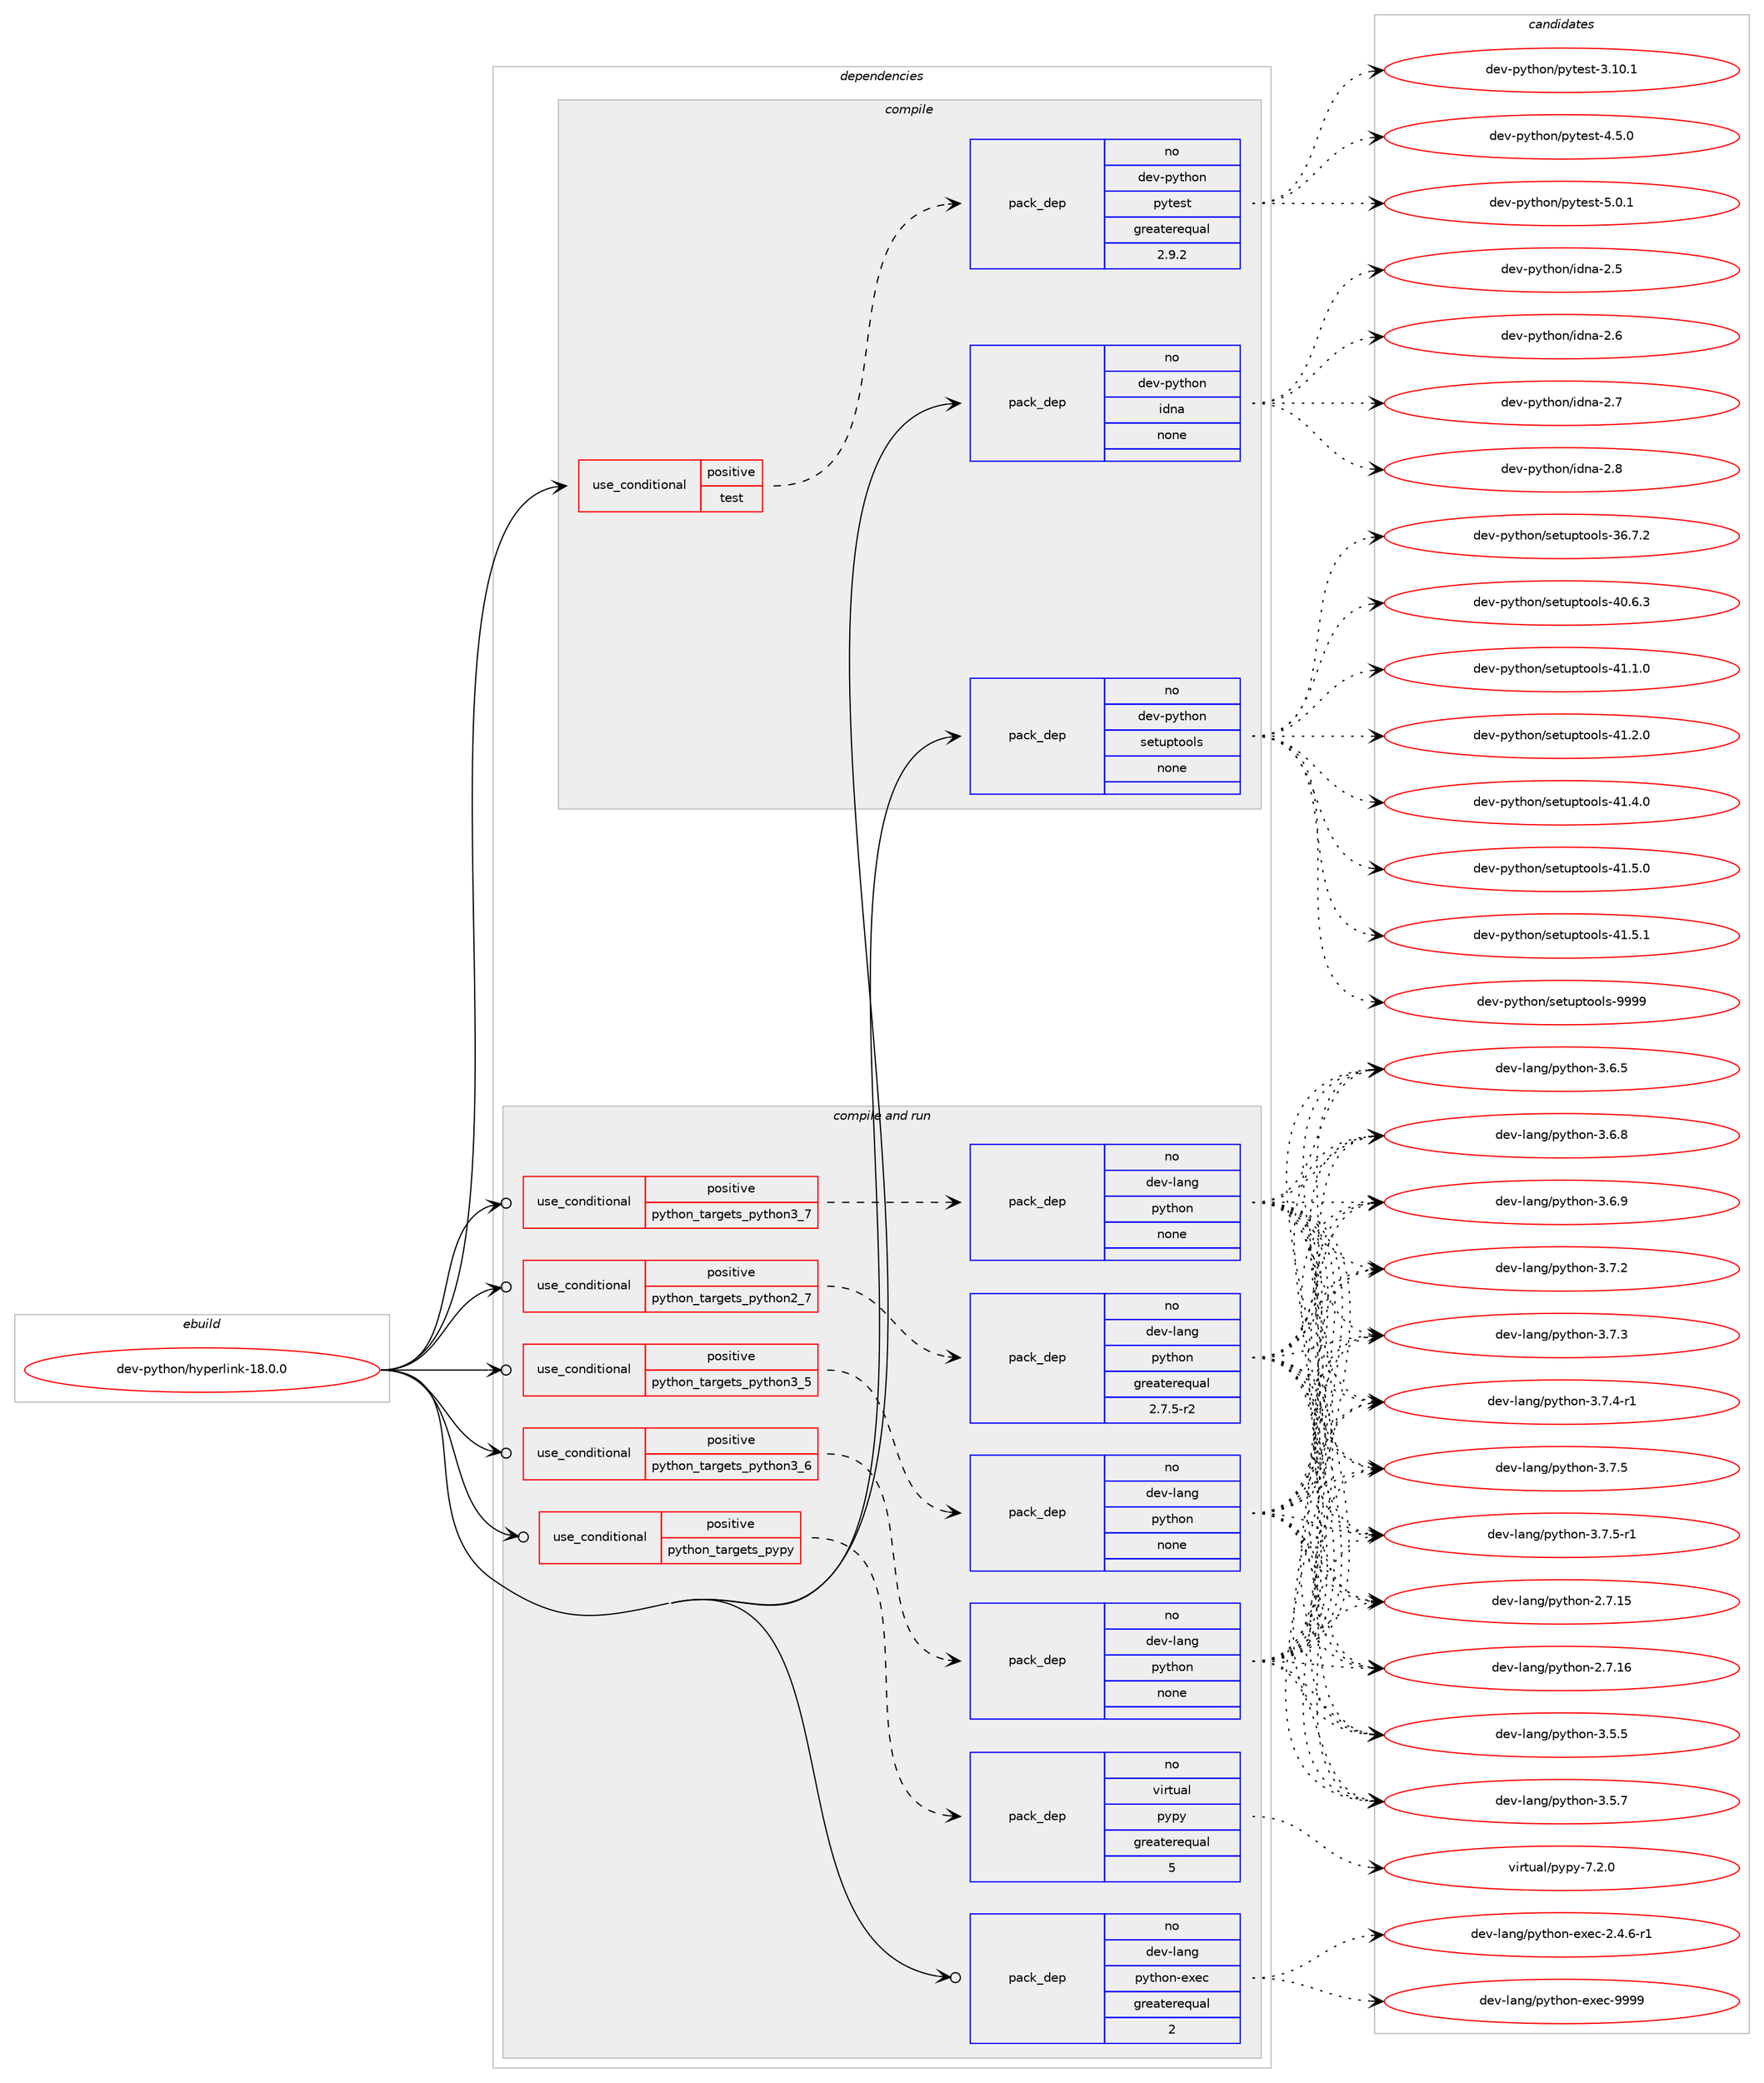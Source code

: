 digraph prolog {

# *************
# Graph options
# *************

newrank=true;
concentrate=true;
compound=true;
graph [rankdir=LR,fontname=Helvetica,fontsize=10,ranksep=1.5];#, ranksep=2.5, nodesep=0.2];
edge  [arrowhead=vee];
node  [fontname=Helvetica,fontsize=10];

# **********
# The ebuild
# **********

subgraph cluster_leftcol {
color=gray;
rank=same;
label=<<i>ebuild</i>>;
id [label="dev-python/hyperlink-18.0.0", color=red, width=4, href="../dev-python/hyperlink-18.0.0.svg"];
}

# ****************
# The dependencies
# ****************

subgraph cluster_midcol {
color=gray;
label=<<i>dependencies</i>>;
subgraph cluster_compile {
fillcolor="#eeeeee";
style=filled;
label=<<i>compile</i>>;
subgraph cond140658 {
dependency608907 [label=<<TABLE BORDER="0" CELLBORDER="1" CELLSPACING="0" CELLPADDING="4"><TR><TD ROWSPAN="3" CELLPADDING="10">use_conditional</TD></TR><TR><TD>positive</TD></TR><TR><TD>test</TD></TR></TABLE>>, shape=none, color=red];
subgraph pack456450 {
dependency608908 [label=<<TABLE BORDER="0" CELLBORDER="1" CELLSPACING="0" CELLPADDING="4" WIDTH="220"><TR><TD ROWSPAN="6" CELLPADDING="30">pack_dep</TD></TR><TR><TD WIDTH="110">no</TD></TR><TR><TD>dev-python</TD></TR><TR><TD>pytest</TD></TR><TR><TD>greaterequal</TD></TR><TR><TD>2.9.2</TD></TR></TABLE>>, shape=none, color=blue];
}
dependency608907:e -> dependency608908:w [weight=20,style="dashed",arrowhead="vee"];
}
id:e -> dependency608907:w [weight=20,style="solid",arrowhead="vee"];
subgraph pack456451 {
dependency608909 [label=<<TABLE BORDER="0" CELLBORDER="1" CELLSPACING="0" CELLPADDING="4" WIDTH="220"><TR><TD ROWSPAN="6" CELLPADDING="30">pack_dep</TD></TR><TR><TD WIDTH="110">no</TD></TR><TR><TD>dev-python</TD></TR><TR><TD>idna</TD></TR><TR><TD>none</TD></TR><TR><TD></TD></TR></TABLE>>, shape=none, color=blue];
}
id:e -> dependency608909:w [weight=20,style="solid",arrowhead="vee"];
subgraph pack456452 {
dependency608910 [label=<<TABLE BORDER="0" CELLBORDER="1" CELLSPACING="0" CELLPADDING="4" WIDTH="220"><TR><TD ROWSPAN="6" CELLPADDING="30">pack_dep</TD></TR><TR><TD WIDTH="110">no</TD></TR><TR><TD>dev-python</TD></TR><TR><TD>setuptools</TD></TR><TR><TD>none</TD></TR><TR><TD></TD></TR></TABLE>>, shape=none, color=blue];
}
id:e -> dependency608910:w [weight=20,style="solid",arrowhead="vee"];
}
subgraph cluster_compileandrun {
fillcolor="#eeeeee";
style=filled;
label=<<i>compile and run</i>>;
subgraph cond140659 {
dependency608911 [label=<<TABLE BORDER="0" CELLBORDER="1" CELLSPACING="0" CELLPADDING="4"><TR><TD ROWSPAN="3" CELLPADDING="10">use_conditional</TD></TR><TR><TD>positive</TD></TR><TR><TD>python_targets_pypy</TD></TR></TABLE>>, shape=none, color=red];
subgraph pack456453 {
dependency608912 [label=<<TABLE BORDER="0" CELLBORDER="1" CELLSPACING="0" CELLPADDING="4" WIDTH="220"><TR><TD ROWSPAN="6" CELLPADDING="30">pack_dep</TD></TR><TR><TD WIDTH="110">no</TD></TR><TR><TD>virtual</TD></TR><TR><TD>pypy</TD></TR><TR><TD>greaterequal</TD></TR><TR><TD>5</TD></TR></TABLE>>, shape=none, color=blue];
}
dependency608911:e -> dependency608912:w [weight=20,style="dashed",arrowhead="vee"];
}
id:e -> dependency608911:w [weight=20,style="solid",arrowhead="odotvee"];
subgraph cond140660 {
dependency608913 [label=<<TABLE BORDER="0" CELLBORDER="1" CELLSPACING="0" CELLPADDING="4"><TR><TD ROWSPAN="3" CELLPADDING="10">use_conditional</TD></TR><TR><TD>positive</TD></TR><TR><TD>python_targets_python2_7</TD></TR></TABLE>>, shape=none, color=red];
subgraph pack456454 {
dependency608914 [label=<<TABLE BORDER="0" CELLBORDER="1" CELLSPACING="0" CELLPADDING="4" WIDTH="220"><TR><TD ROWSPAN="6" CELLPADDING="30">pack_dep</TD></TR><TR><TD WIDTH="110">no</TD></TR><TR><TD>dev-lang</TD></TR><TR><TD>python</TD></TR><TR><TD>greaterequal</TD></TR><TR><TD>2.7.5-r2</TD></TR></TABLE>>, shape=none, color=blue];
}
dependency608913:e -> dependency608914:w [weight=20,style="dashed",arrowhead="vee"];
}
id:e -> dependency608913:w [weight=20,style="solid",arrowhead="odotvee"];
subgraph cond140661 {
dependency608915 [label=<<TABLE BORDER="0" CELLBORDER="1" CELLSPACING="0" CELLPADDING="4"><TR><TD ROWSPAN="3" CELLPADDING="10">use_conditional</TD></TR><TR><TD>positive</TD></TR><TR><TD>python_targets_python3_5</TD></TR></TABLE>>, shape=none, color=red];
subgraph pack456455 {
dependency608916 [label=<<TABLE BORDER="0" CELLBORDER="1" CELLSPACING="0" CELLPADDING="4" WIDTH="220"><TR><TD ROWSPAN="6" CELLPADDING="30">pack_dep</TD></TR><TR><TD WIDTH="110">no</TD></TR><TR><TD>dev-lang</TD></TR><TR><TD>python</TD></TR><TR><TD>none</TD></TR><TR><TD></TD></TR></TABLE>>, shape=none, color=blue];
}
dependency608915:e -> dependency608916:w [weight=20,style="dashed",arrowhead="vee"];
}
id:e -> dependency608915:w [weight=20,style="solid",arrowhead="odotvee"];
subgraph cond140662 {
dependency608917 [label=<<TABLE BORDER="0" CELLBORDER="1" CELLSPACING="0" CELLPADDING="4"><TR><TD ROWSPAN="3" CELLPADDING="10">use_conditional</TD></TR><TR><TD>positive</TD></TR><TR><TD>python_targets_python3_6</TD></TR></TABLE>>, shape=none, color=red];
subgraph pack456456 {
dependency608918 [label=<<TABLE BORDER="0" CELLBORDER="1" CELLSPACING="0" CELLPADDING="4" WIDTH="220"><TR><TD ROWSPAN="6" CELLPADDING="30">pack_dep</TD></TR><TR><TD WIDTH="110">no</TD></TR><TR><TD>dev-lang</TD></TR><TR><TD>python</TD></TR><TR><TD>none</TD></TR><TR><TD></TD></TR></TABLE>>, shape=none, color=blue];
}
dependency608917:e -> dependency608918:w [weight=20,style="dashed",arrowhead="vee"];
}
id:e -> dependency608917:w [weight=20,style="solid",arrowhead="odotvee"];
subgraph cond140663 {
dependency608919 [label=<<TABLE BORDER="0" CELLBORDER="1" CELLSPACING="0" CELLPADDING="4"><TR><TD ROWSPAN="3" CELLPADDING="10">use_conditional</TD></TR><TR><TD>positive</TD></TR><TR><TD>python_targets_python3_7</TD></TR></TABLE>>, shape=none, color=red];
subgraph pack456457 {
dependency608920 [label=<<TABLE BORDER="0" CELLBORDER="1" CELLSPACING="0" CELLPADDING="4" WIDTH="220"><TR><TD ROWSPAN="6" CELLPADDING="30">pack_dep</TD></TR><TR><TD WIDTH="110">no</TD></TR><TR><TD>dev-lang</TD></TR><TR><TD>python</TD></TR><TR><TD>none</TD></TR><TR><TD></TD></TR></TABLE>>, shape=none, color=blue];
}
dependency608919:e -> dependency608920:w [weight=20,style="dashed",arrowhead="vee"];
}
id:e -> dependency608919:w [weight=20,style="solid",arrowhead="odotvee"];
subgraph pack456458 {
dependency608921 [label=<<TABLE BORDER="0" CELLBORDER="1" CELLSPACING="0" CELLPADDING="4" WIDTH="220"><TR><TD ROWSPAN="6" CELLPADDING="30">pack_dep</TD></TR><TR><TD WIDTH="110">no</TD></TR><TR><TD>dev-lang</TD></TR><TR><TD>python-exec</TD></TR><TR><TD>greaterequal</TD></TR><TR><TD>2</TD></TR></TABLE>>, shape=none, color=blue];
}
id:e -> dependency608921:w [weight=20,style="solid",arrowhead="odotvee"];
}
subgraph cluster_run {
fillcolor="#eeeeee";
style=filled;
label=<<i>run</i>>;
}
}

# **************
# The candidates
# **************

subgraph cluster_choices {
rank=same;
color=gray;
label=<<i>candidates</i>>;

subgraph choice456450 {
color=black;
nodesep=1;
choice100101118451121211161041111104711212111610111511645514649484649 [label="dev-python/pytest-3.10.1", color=red, width=4,href="../dev-python/pytest-3.10.1.svg"];
choice1001011184511212111610411111047112121116101115116455246534648 [label="dev-python/pytest-4.5.0", color=red, width=4,href="../dev-python/pytest-4.5.0.svg"];
choice1001011184511212111610411111047112121116101115116455346484649 [label="dev-python/pytest-5.0.1", color=red, width=4,href="../dev-python/pytest-5.0.1.svg"];
dependency608908:e -> choice100101118451121211161041111104711212111610111511645514649484649:w [style=dotted,weight="100"];
dependency608908:e -> choice1001011184511212111610411111047112121116101115116455246534648:w [style=dotted,weight="100"];
dependency608908:e -> choice1001011184511212111610411111047112121116101115116455346484649:w [style=dotted,weight="100"];
}
subgraph choice456451 {
color=black;
nodesep=1;
choice10010111845112121116104111110471051001109745504653 [label="dev-python/idna-2.5", color=red, width=4,href="../dev-python/idna-2.5.svg"];
choice10010111845112121116104111110471051001109745504654 [label="dev-python/idna-2.6", color=red, width=4,href="../dev-python/idna-2.6.svg"];
choice10010111845112121116104111110471051001109745504655 [label="dev-python/idna-2.7", color=red, width=4,href="../dev-python/idna-2.7.svg"];
choice10010111845112121116104111110471051001109745504656 [label="dev-python/idna-2.8", color=red, width=4,href="../dev-python/idna-2.8.svg"];
dependency608909:e -> choice10010111845112121116104111110471051001109745504653:w [style=dotted,weight="100"];
dependency608909:e -> choice10010111845112121116104111110471051001109745504654:w [style=dotted,weight="100"];
dependency608909:e -> choice10010111845112121116104111110471051001109745504655:w [style=dotted,weight="100"];
dependency608909:e -> choice10010111845112121116104111110471051001109745504656:w [style=dotted,weight="100"];
}
subgraph choice456452 {
color=black;
nodesep=1;
choice100101118451121211161041111104711510111611711211611111110811545515446554650 [label="dev-python/setuptools-36.7.2", color=red, width=4,href="../dev-python/setuptools-36.7.2.svg"];
choice100101118451121211161041111104711510111611711211611111110811545524846544651 [label="dev-python/setuptools-40.6.3", color=red, width=4,href="../dev-python/setuptools-40.6.3.svg"];
choice100101118451121211161041111104711510111611711211611111110811545524946494648 [label="dev-python/setuptools-41.1.0", color=red, width=4,href="../dev-python/setuptools-41.1.0.svg"];
choice100101118451121211161041111104711510111611711211611111110811545524946504648 [label="dev-python/setuptools-41.2.0", color=red, width=4,href="../dev-python/setuptools-41.2.0.svg"];
choice100101118451121211161041111104711510111611711211611111110811545524946524648 [label="dev-python/setuptools-41.4.0", color=red, width=4,href="../dev-python/setuptools-41.4.0.svg"];
choice100101118451121211161041111104711510111611711211611111110811545524946534648 [label="dev-python/setuptools-41.5.0", color=red, width=4,href="../dev-python/setuptools-41.5.0.svg"];
choice100101118451121211161041111104711510111611711211611111110811545524946534649 [label="dev-python/setuptools-41.5.1", color=red, width=4,href="../dev-python/setuptools-41.5.1.svg"];
choice10010111845112121116104111110471151011161171121161111111081154557575757 [label="dev-python/setuptools-9999", color=red, width=4,href="../dev-python/setuptools-9999.svg"];
dependency608910:e -> choice100101118451121211161041111104711510111611711211611111110811545515446554650:w [style=dotted,weight="100"];
dependency608910:e -> choice100101118451121211161041111104711510111611711211611111110811545524846544651:w [style=dotted,weight="100"];
dependency608910:e -> choice100101118451121211161041111104711510111611711211611111110811545524946494648:w [style=dotted,weight="100"];
dependency608910:e -> choice100101118451121211161041111104711510111611711211611111110811545524946504648:w [style=dotted,weight="100"];
dependency608910:e -> choice100101118451121211161041111104711510111611711211611111110811545524946524648:w [style=dotted,weight="100"];
dependency608910:e -> choice100101118451121211161041111104711510111611711211611111110811545524946534648:w [style=dotted,weight="100"];
dependency608910:e -> choice100101118451121211161041111104711510111611711211611111110811545524946534649:w [style=dotted,weight="100"];
dependency608910:e -> choice10010111845112121116104111110471151011161171121161111111081154557575757:w [style=dotted,weight="100"];
}
subgraph choice456453 {
color=black;
nodesep=1;
choice1181051141161179710847112121112121455546504648 [label="virtual/pypy-7.2.0", color=red, width=4,href="../virtual/pypy-7.2.0.svg"];
dependency608912:e -> choice1181051141161179710847112121112121455546504648:w [style=dotted,weight="100"];
}
subgraph choice456454 {
color=black;
nodesep=1;
choice10010111845108971101034711212111610411111045504655464953 [label="dev-lang/python-2.7.15", color=red, width=4,href="../dev-lang/python-2.7.15.svg"];
choice10010111845108971101034711212111610411111045504655464954 [label="dev-lang/python-2.7.16", color=red, width=4,href="../dev-lang/python-2.7.16.svg"];
choice100101118451089711010347112121116104111110455146534653 [label="dev-lang/python-3.5.5", color=red, width=4,href="../dev-lang/python-3.5.5.svg"];
choice100101118451089711010347112121116104111110455146534655 [label="dev-lang/python-3.5.7", color=red, width=4,href="../dev-lang/python-3.5.7.svg"];
choice100101118451089711010347112121116104111110455146544653 [label="dev-lang/python-3.6.5", color=red, width=4,href="../dev-lang/python-3.6.5.svg"];
choice100101118451089711010347112121116104111110455146544656 [label="dev-lang/python-3.6.8", color=red, width=4,href="../dev-lang/python-3.6.8.svg"];
choice100101118451089711010347112121116104111110455146544657 [label="dev-lang/python-3.6.9", color=red, width=4,href="../dev-lang/python-3.6.9.svg"];
choice100101118451089711010347112121116104111110455146554650 [label="dev-lang/python-3.7.2", color=red, width=4,href="../dev-lang/python-3.7.2.svg"];
choice100101118451089711010347112121116104111110455146554651 [label="dev-lang/python-3.7.3", color=red, width=4,href="../dev-lang/python-3.7.3.svg"];
choice1001011184510897110103471121211161041111104551465546524511449 [label="dev-lang/python-3.7.4-r1", color=red, width=4,href="../dev-lang/python-3.7.4-r1.svg"];
choice100101118451089711010347112121116104111110455146554653 [label="dev-lang/python-3.7.5", color=red, width=4,href="../dev-lang/python-3.7.5.svg"];
choice1001011184510897110103471121211161041111104551465546534511449 [label="dev-lang/python-3.7.5-r1", color=red, width=4,href="../dev-lang/python-3.7.5-r1.svg"];
dependency608914:e -> choice10010111845108971101034711212111610411111045504655464953:w [style=dotted,weight="100"];
dependency608914:e -> choice10010111845108971101034711212111610411111045504655464954:w [style=dotted,weight="100"];
dependency608914:e -> choice100101118451089711010347112121116104111110455146534653:w [style=dotted,weight="100"];
dependency608914:e -> choice100101118451089711010347112121116104111110455146534655:w [style=dotted,weight="100"];
dependency608914:e -> choice100101118451089711010347112121116104111110455146544653:w [style=dotted,weight="100"];
dependency608914:e -> choice100101118451089711010347112121116104111110455146544656:w [style=dotted,weight="100"];
dependency608914:e -> choice100101118451089711010347112121116104111110455146544657:w [style=dotted,weight="100"];
dependency608914:e -> choice100101118451089711010347112121116104111110455146554650:w [style=dotted,weight="100"];
dependency608914:e -> choice100101118451089711010347112121116104111110455146554651:w [style=dotted,weight="100"];
dependency608914:e -> choice1001011184510897110103471121211161041111104551465546524511449:w [style=dotted,weight="100"];
dependency608914:e -> choice100101118451089711010347112121116104111110455146554653:w [style=dotted,weight="100"];
dependency608914:e -> choice1001011184510897110103471121211161041111104551465546534511449:w [style=dotted,weight="100"];
}
subgraph choice456455 {
color=black;
nodesep=1;
choice10010111845108971101034711212111610411111045504655464953 [label="dev-lang/python-2.7.15", color=red, width=4,href="../dev-lang/python-2.7.15.svg"];
choice10010111845108971101034711212111610411111045504655464954 [label="dev-lang/python-2.7.16", color=red, width=4,href="../dev-lang/python-2.7.16.svg"];
choice100101118451089711010347112121116104111110455146534653 [label="dev-lang/python-3.5.5", color=red, width=4,href="../dev-lang/python-3.5.5.svg"];
choice100101118451089711010347112121116104111110455146534655 [label="dev-lang/python-3.5.7", color=red, width=4,href="../dev-lang/python-3.5.7.svg"];
choice100101118451089711010347112121116104111110455146544653 [label="dev-lang/python-3.6.5", color=red, width=4,href="../dev-lang/python-3.6.5.svg"];
choice100101118451089711010347112121116104111110455146544656 [label="dev-lang/python-3.6.8", color=red, width=4,href="../dev-lang/python-3.6.8.svg"];
choice100101118451089711010347112121116104111110455146544657 [label="dev-lang/python-3.6.9", color=red, width=4,href="../dev-lang/python-3.6.9.svg"];
choice100101118451089711010347112121116104111110455146554650 [label="dev-lang/python-3.7.2", color=red, width=4,href="../dev-lang/python-3.7.2.svg"];
choice100101118451089711010347112121116104111110455146554651 [label="dev-lang/python-3.7.3", color=red, width=4,href="../dev-lang/python-3.7.3.svg"];
choice1001011184510897110103471121211161041111104551465546524511449 [label="dev-lang/python-3.7.4-r1", color=red, width=4,href="../dev-lang/python-3.7.4-r1.svg"];
choice100101118451089711010347112121116104111110455146554653 [label="dev-lang/python-3.7.5", color=red, width=4,href="../dev-lang/python-3.7.5.svg"];
choice1001011184510897110103471121211161041111104551465546534511449 [label="dev-lang/python-3.7.5-r1", color=red, width=4,href="../dev-lang/python-3.7.5-r1.svg"];
dependency608916:e -> choice10010111845108971101034711212111610411111045504655464953:w [style=dotted,weight="100"];
dependency608916:e -> choice10010111845108971101034711212111610411111045504655464954:w [style=dotted,weight="100"];
dependency608916:e -> choice100101118451089711010347112121116104111110455146534653:w [style=dotted,weight="100"];
dependency608916:e -> choice100101118451089711010347112121116104111110455146534655:w [style=dotted,weight="100"];
dependency608916:e -> choice100101118451089711010347112121116104111110455146544653:w [style=dotted,weight="100"];
dependency608916:e -> choice100101118451089711010347112121116104111110455146544656:w [style=dotted,weight="100"];
dependency608916:e -> choice100101118451089711010347112121116104111110455146544657:w [style=dotted,weight="100"];
dependency608916:e -> choice100101118451089711010347112121116104111110455146554650:w [style=dotted,weight="100"];
dependency608916:e -> choice100101118451089711010347112121116104111110455146554651:w [style=dotted,weight="100"];
dependency608916:e -> choice1001011184510897110103471121211161041111104551465546524511449:w [style=dotted,weight="100"];
dependency608916:e -> choice100101118451089711010347112121116104111110455146554653:w [style=dotted,weight="100"];
dependency608916:e -> choice1001011184510897110103471121211161041111104551465546534511449:w [style=dotted,weight="100"];
}
subgraph choice456456 {
color=black;
nodesep=1;
choice10010111845108971101034711212111610411111045504655464953 [label="dev-lang/python-2.7.15", color=red, width=4,href="../dev-lang/python-2.7.15.svg"];
choice10010111845108971101034711212111610411111045504655464954 [label="dev-lang/python-2.7.16", color=red, width=4,href="../dev-lang/python-2.7.16.svg"];
choice100101118451089711010347112121116104111110455146534653 [label="dev-lang/python-3.5.5", color=red, width=4,href="../dev-lang/python-3.5.5.svg"];
choice100101118451089711010347112121116104111110455146534655 [label="dev-lang/python-3.5.7", color=red, width=4,href="../dev-lang/python-3.5.7.svg"];
choice100101118451089711010347112121116104111110455146544653 [label="dev-lang/python-3.6.5", color=red, width=4,href="../dev-lang/python-3.6.5.svg"];
choice100101118451089711010347112121116104111110455146544656 [label="dev-lang/python-3.6.8", color=red, width=4,href="../dev-lang/python-3.6.8.svg"];
choice100101118451089711010347112121116104111110455146544657 [label="dev-lang/python-3.6.9", color=red, width=4,href="../dev-lang/python-3.6.9.svg"];
choice100101118451089711010347112121116104111110455146554650 [label="dev-lang/python-3.7.2", color=red, width=4,href="../dev-lang/python-3.7.2.svg"];
choice100101118451089711010347112121116104111110455146554651 [label="dev-lang/python-3.7.3", color=red, width=4,href="../dev-lang/python-3.7.3.svg"];
choice1001011184510897110103471121211161041111104551465546524511449 [label="dev-lang/python-3.7.4-r1", color=red, width=4,href="../dev-lang/python-3.7.4-r1.svg"];
choice100101118451089711010347112121116104111110455146554653 [label="dev-lang/python-3.7.5", color=red, width=4,href="../dev-lang/python-3.7.5.svg"];
choice1001011184510897110103471121211161041111104551465546534511449 [label="dev-lang/python-3.7.5-r1", color=red, width=4,href="../dev-lang/python-3.7.5-r1.svg"];
dependency608918:e -> choice10010111845108971101034711212111610411111045504655464953:w [style=dotted,weight="100"];
dependency608918:e -> choice10010111845108971101034711212111610411111045504655464954:w [style=dotted,weight="100"];
dependency608918:e -> choice100101118451089711010347112121116104111110455146534653:w [style=dotted,weight="100"];
dependency608918:e -> choice100101118451089711010347112121116104111110455146534655:w [style=dotted,weight="100"];
dependency608918:e -> choice100101118451089711010347112121116104111110455146544653:w [style=dotted,weight="100"];
dependency608918:e -> choice100101118451089711010347112121116104111110455146544656:w [style=dotted,weight="100"];
dependency608918:e -> choice100101118451089711010347112121116104111110455146544657:w [style=dotted,weight="100"];
dependency608918:e -> choice100101118451089711010347112121116104111110455146554650:w [style=dotted,weight="100"];
dependency608918:e -> choice100101118451089711010347112121116104111110455146554651:w [style=dotted,weight="100"];
dependency608918:e -> choice1001011184510897110103471121211161041111104551465546524511449:w [style=dotted,weight="100"];
dependency608918:e -> choice100101118451089711010347112121116104111110455146554653:w [style=dotted,weight="100"];
dependency608918:e -> choice1001011184510897110103471121211161041111104551465546534511449:w [style=dotted,weight="100"];
}
subgraph choice456457 {
color=black;
nodesep=1;
choice10010111845108971101034711212111610411111045504655464953 [label="dev-lang/python-2.7.15", color=red, width=4,href="../dev-lang/python-2.7.15.svg"];
choice10010111845108971101034711212111610411111045504655464954 [label="dev-lang/python-2.7.16", color=red, width=4,href="../dev-lang/python-2.7.16.svg"];
choice100101118451089711010347112121116104111110455146534653 [label="dev-lang/python-3.5.5", color=red, width=4,href="../dev-lang/python-3.5.5.svg"];
choice100101118451089711010347112121116104111110455146534655 [label="dev-lang/python-3.5.7", color=red, width=4,href="../dev-lang/python-3.5.7.svg"];
choice100101118451089711010347112121116104111110455146544653 [label="dev-lang/python-3.6.5", color=red, width=4,href="../dev-lang/python-3.6.5.svg"];
choice100101118451089711010347112121116104111110455146544656 [label="dev-lang/python-3.6.8", color=red, width=4,href="../dev-lang/python-3.6.8.svg"];
choice100101118451089711010347112121116104111110455146544657 [label="dev-lang/python-3.6.9", color=red, width=4,href="../dev-lang/python-3.6.9.svg"];
choice100101118451089711010347112121116104111110455146554650 [label="dev-lang/python-3.7.2", color=red, width=4,href="../dev-lang/python-3.7.2.svg"];
choice100101118451089711010347112121116104111110455146554651 [label="dev-lang/python-3.7.3", color=red, width=4,href="../dev-lang/python-3.7.3.svg"];
choice1001011184510897110103471121211161041111104551465546524511449 [label="dev-lang/python-3.7.4-r1", color=red, width=4,href="../dev-lang/python-3.7.4-r1.svg"];
choice100101118451089711010347112121116104111110455146554653 [label="dev-lang/python-3.7.5", color=red, width=4,href="../dev-lang/python-3.7.5.svg"];
choice1001011184510897110103471121211161041111104551465546534511449 [label="dev-lang/python-3.7.5-r1", color=red, width=4,href="../dev-lang/python-3.7.5-r1.svg"];
dependency608920:e -> choice10010111845108971101034711212111610411111045504655464953:w [style=dotted,weight="100"];
dependency608920:e -> choice10010111845108971101034711212111610411111045504655464954:w [style=dotted,weight="100"];
dependency608920:e -> choice100101118451089711010347112121116104111110455146534653:w [style=dotted,weight="100"];
dependency608920:e -> choice100101118451089711010347112121116104111110455146534655:w [style=dotted,weight="100"];
dependency608920:e -> choice100101118451089711010347112121116104111110455146544653:w [style=dotted,weight="100"];
dependency608920:e -> choice100101118451089711010347112121116104111110455146544656:w [style=dotted,weight="100"];
dependency608920:e -> choice100101118451089711010347112121116104111110455146544657:w [style=dotted,weight="100"];
dependency608920:e -> choice100101118451089711010347112121116104111110455146554650:w [style=dotted,weight="100"];
dependency608920:e -> choice100101118451089711010347112121116104111110455146554651:w [style=dotted,weight="100"];
dependency608920:e -> choice1001011184510897110103471121211161041111104551465546524511449:w [style=dotted,weight="100"];
dependency608920:e -> choice100101118451089711010347112121116104111110455146554653:w [style=dotted,weight="100"];
dependency608920:e -> choice1001011184510897110103471121211161041111104551465546534511449:w [style=dotted,weight="100"];
}
subgraph choice456458 {
color=black;
nodesep=1;
choice10010111845108971101034711212111610411111045101120101994550465246544511449 [label="dev-lang/python-exec-2.4.6-r1", color=red, width=4,href="../dev-lang/python-exec-2.4.6-r1.svg"];
choice10010111845108971101034711212111610411111045101120101994557575757 [label="dev-lang/python-exec-9999", color=red, width=4,href="../dev-lang/python-exec-9999.svg"];
dependency608921:e -> choice10010111845108971101034711212111610411111045101120101994550465246544511449:w [style=dotted,weight="100"];
dependency608921:e -> choice10010111845108971101034711212111610411111045101120101994557575757:w [style=dotted,weight="100"];
}
}

}
